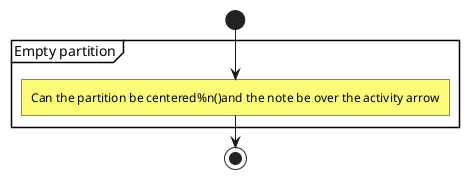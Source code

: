 {
  "sha1": "b3n3fgv11vpd3rs3r80cvu4iladcods",
  "insertion": {
    "when": "2024-05-30T20:48:22.006Z",
    "user": "plantuml@gmail.com"
  }
}
@startuml
start
partition "Empty partition" {
#FBFB77:Can the partition be centered%n()and the note be over the activity arrow; <<task>>
}
stop
@enduml
